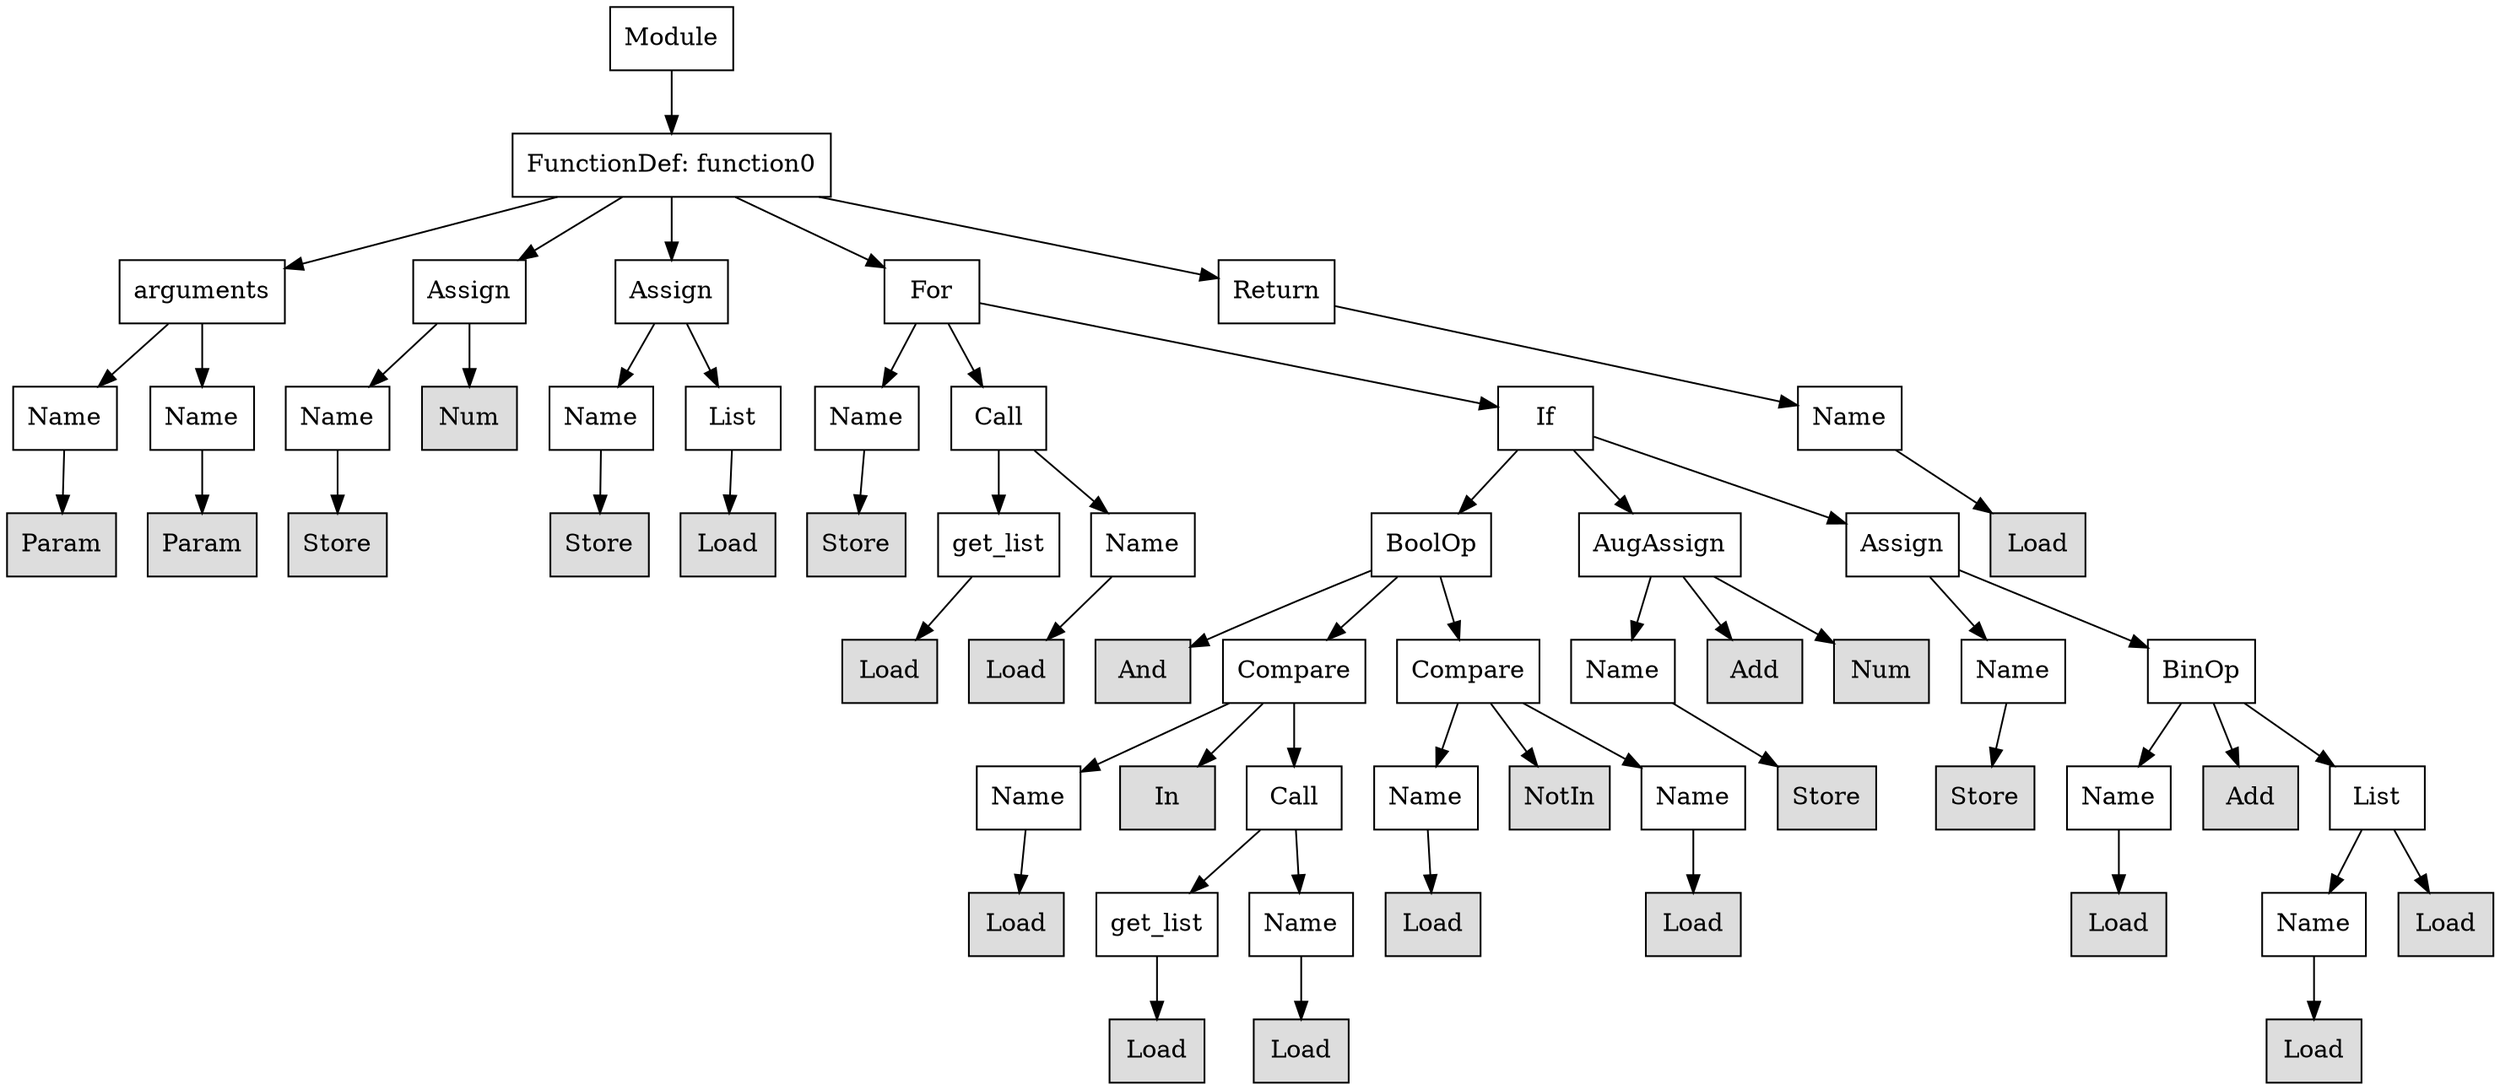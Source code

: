 digraph G {
n0 [shape=rect, label="Module"];
n1 [shape=rect, label="FunctionDef: function0"];
n2 [shape=rect, label="arguments"];
n3 [shape=rect, label="Assign"];
n4 [shape=rect, label="Assign"];
n5 [shape=rect, label="For"];
n6 [shape=rect, label="Return"];
n7 [shape=rect, label="Name"];
n8 [shape=rect, label="Name"];
n9 [shape=rect, label="Name"];
n10 [shape=rect, label="Num" style="filled" fillcolor="#dddddd"];
n11 [shape=rect, label="Name"];
n12 [shape=rect, label="List"];
n13 [shape=rect, label="Name"];
n14 [shape=rect, label="Call"];
n15 [shape=rect, label="If"];
n16 [shape=rect, label="Name"];
n17 [shape=rect, label="Param" style="filled" fillcolor="#dddddd"];
n18 [shape=rect, label="Param" style="filled" fillcolor="#dddddd"];
n19 [shape=rect, label="Store" style="filled" fillcolor="#dddddd"];
n20 [shape=rect, label="Store" style="filled" fillcolor="#dddddd"];
n21 [shape=rect, label="Load" style="filled" fillcolor="#dddddd"];
n22 [shape=rect, label="Store" style="filled" fillcolor="#dddddd"];
n23 [shape=rect, label="get_list"];
n24 [shape=rect, label="Name"];
n25 [shape=rect, label="BoolOp"];
n26 [shape=rect, label="AugAssign"];
n27 [shape=rect, label="Assign"];
n28 [shape=rect, label="Load" style="filled" fillcolor="#dddddd"];
n29 [shape=rect, label="Load" style="filled" fillcolor="#dddddd"];
n30 [shape=rect, label="Load" style="filled" fillcolor="#dddddd"];
n31 [shape=rect, label="And" style="filled" fillcolor="#dddddd"];
n32 [shape=rect, label="Compare"];
n33 [shape=rect, label="Compare"];
n34 [shape=rect, label="Name"];
n35 [shape=rect, label="Add" style="filled" fillcolor="#dddddd"];
n36 [shape=rect, label="Num" style="filled" fillcolor="#dddddd"];
n37 [shape=rect, label="Name"];
n38 [shape=rect, label="BinOp"];
n39 [shape=rect, label="Name"];
n40 [shape=rect, label="In" style="filled" fillcolor="#dddddd"];
n41 [shape=rect, label="Call"];
n42 [shape=rect, label="Name"];
n43 [shape=rect, label="NotIn" style="filled" fillcolor="#dddddd"];
n44 [shape=rect, label="Name"];
n45 [shape=rect, label="Store" style="filled" fillcolor="#dddddd"];
n46 [shape=rect, label="Store" style="filled" fillcolor="#dddddd"];
n47 [shape=rect, label="Name"];
n48 [shape=rect, label="Add" style="filled" fillcolor="#dddddd"];
n49 [shape=rect, label="List"];
n50 [shape=rect, label="Load" style="filled" fillcolor="#dddddd"];
n51 [shape=rect, label="get_list"];
n52 [shape=rect, label="Name"];
n53 [shape=rect, label="Load" style="filled" fillcolor="#dddddd"];
n54 [shape=rect, label="Load" style="filled" fillcolor="#dddddd"];
n55 [shape=rect, label="Load" style="filled" fillcolor="#dddddd"];
n56 [shape=rect, label="Name"];
n57 [shape=rect, label="Load" style="filled" fillcolor="#dddddd"];
n58 [shape=rect, label="Load" style="filled" fillcolor="#dddddd"];
n59 [shape=rect, label="Load" style="filled" fillcolor="#dddddd"];
n60 [shape=rect, label="Load" style="filled" fillcolor="#dddddd"];
n0 -> n1;
n1 -> n2;
n1 -> n3;
n1 -> n4;
n1 -> n5;
n1 -> n6;
n2 -> n7;
n2 -> n8;
n3 -> n9;
n3 -> n10;
n4 -> n11;
n4 -> n12;
n5 -> n13;
n5 -> n14;
n5 -> n15;
n6 -> n16;
n7 -> n17;
n8 -> n18;
n9 -> n19;
n11 -> n20;
n12 -> n21;
n13 -> n22;
n14 -> n23;
n14 -> n24;
n15 -> n25;
n15 -> n26;
n15 -> n27;
n16 -> n28;
n23 -> n29;
n24 -> n30;
n25 -> n31;
n25 -> n32;
n25 -> n33;
n26 -> n34;
n26 -> n35;
n26 -> n36;
n27 -> n37;
n27 -> n38;
n32 -> n39;
n32 -> n40;
n32 -> n41;
n33 -> n42;
n33 -> n43;
n33 -> n44;
n34 -> n45;
n37 -> n46;
n38 -> n47;
n38 -> n48;
n38 -> n49;
n39 -> n50;
n41 -> n51;
n41 -> n52;
n42 -> n53;
n44 -> n54;
n47 -> n55;
n49 -> n56;
n49 -> n57;
n51 -> n58;
n52 -> n59;
n56 -> n60;
}
